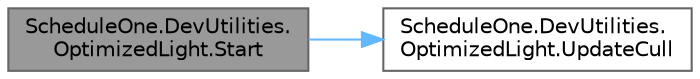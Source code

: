 digraph "ScheduleOne.DevUtilities.OptimizedLight.Start"
{
 // LATEX_PDF_SIZE
  bgcolor="transparent";
  edge [fontname=Helvetica,fontsize=10,labelfontname=Helvetica,labelfontsize=10];
  node [fontname=Helvetica,fontsize=10,shape=box,height=0.2,width=0.4];
  rankdir="LR";
  Node1 [id="Node000001",label="ScheduleOne.DevUtilities.\lOptimizedLight.Start",height=0.2,width=0.4,color="gray40", fillcolor="grey60", style="filled", fontcolor="black",tooltip=" "];
  Node1 -> Node2 [id="edge1_Node000001_Node000002",color="steelblue1",style="solid",tooltip=" "];
  Node2 [id="Node000002",label="ScheduleOne.DevUtilities.\lOptimizedLight.UpdateCull",height=0.2,width=0.4,color="grey40", fillcolor="white", style="filled",URL="$class_schedule_one_1_1_dev_utilities_1_1_optimized_light.html#affd12d928210557aa0040f365eeffc9c",tooltip=" "];
}
